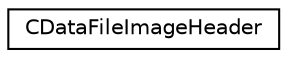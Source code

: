 digraph G
{
  edge [fontname="Helvetica",fontsize="10",labelfontname="Helvetica",labelfontsize="10"];
  node [fontname="Helvetica",fontsize="10",shape=record];
  rankdir=LR;
  Node1 [label="CDataFileImageHeader",height=0.2,width=0.4,color="black", fillcolor="white", style="filled",URL="$d5/d64/structCDataFileImageHeader.html"];
}
